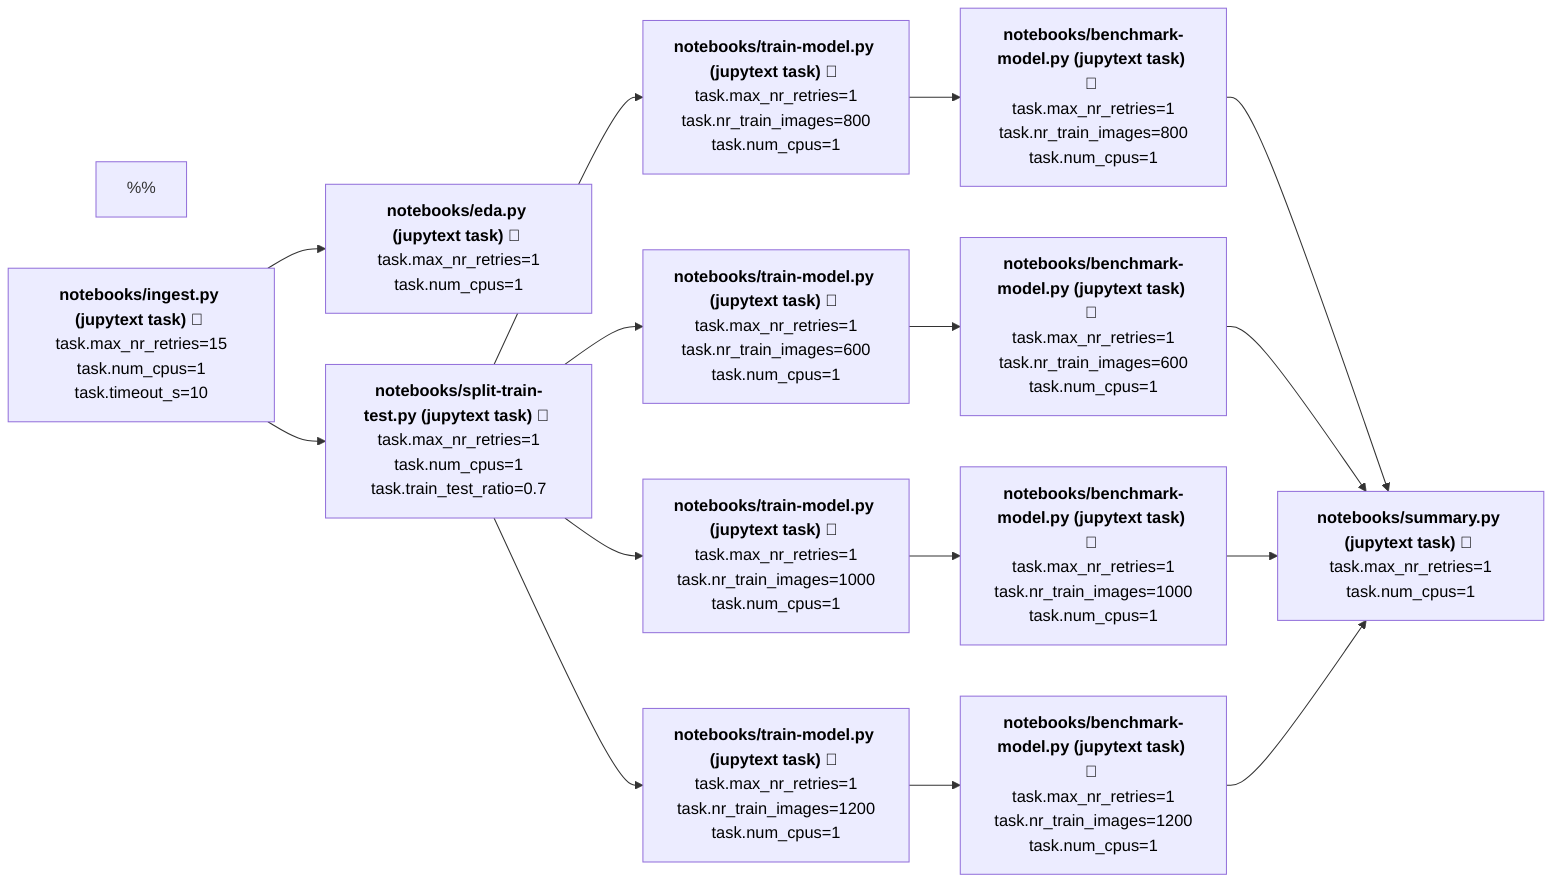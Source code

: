 graph LR
    %% Mermaid input file for drawing task dependencies 
    %% See https://mermaid-js.github.io/mermaid
    %%
    TASK_SPAN_ID_0xbafac74ab2128d9f["<a href='https://matiasdahl.github.io/dev-mnist-digits-demo-pipeline/#/experiments/ingest/runs/0x6cb15e6b11e763c6' style='text-decoration: none; color: black;'><b>notebooks/ingest.py (jupytext task) 🔗</b> <br />task.max_nr_retries=15<br />task.num_cpus=1<br />task.timeout_s=10</a>"]
    TASK_SPAN_ID_0x264267d015c04565["<a href='https://matiasdahl.github.io/dev-mnist-digits-demo-pipeline/#/experiments/eda/runs/0x6be78a7fd1a8b797' style='text-decoration: none; color: black;'><b>notebooks/eda.py (jupytext task) 🔗</b> <br />task.max_nr_retries=1<br />task.num_cpus=1</a>"]
    TASK_SPAN_ID_0x04b50758a9302e61["<a href='https://matiasdahl.github.io/dev-mnist-digits-demo-pipeline/#/experiments/split-train-test/runs/0x1cbdb582bb2416bf' style='text-decoration: none; color: black;'><b>notebooks/split-train-test.py (jupytext task) 🔗</b> <br />task.max_nr_retries=1<br />task.num_cpus=1<br />task.train_test_ratio=0.7</a>"]
    TASK_SPAN_ID_0xc63e3422b6d53b1f["<a href='https://matiasdahl.github.io/dev-mnist-digits-demo-pipeline/#/experiments/train-model/runs/0xaaa633e4b986d99f' style='text-decoration: none; color: black;'><b>notebooks/train-model.py (jupytext task) 🔗</b> <br />task.max_nr_retries=1<br />task.nr_train_images=600<br />task.num_cpus=1</a>"]
    TASK_SPAN_ID_0xf1c884ef344d35de["<a href='https://matiasdahl.github.io/dev-mnist-digits-demo-pipeline/#/experiments/train-model/runs/0xf8f9848e7cb6e31f' style='text-decoration: none; color: black;'><b>notebooks/train-model.py (jupytext task) 🔗</b> <br />task.max_nr_retries=1<br />task.nr_train_images=1000<br />task.num_cpus=1</a>"]
    TASK_SPAN_ID_0xabd67c04927901ac["<a href='https://matiasdahl.github.io/dev-mnist-digits-demo-pipeline/#/experiments/train-model/runs/0xaaa54c5636de1f55' style='text-decoration: none; color: black;'><b>notebooks/train-model.py (jupytext task) 🔗</b> <br />task.max_nr_retries=1<br />task.nr_train_images=800<br />task.num_cpus=1</a>"]
    TASK_SPAN_ID_0x4124c89d64ee03c2["<a href='https://matiasdahl.github.io/dev-mnist-digits-demo-pipeline/#/experiments/train-model/runs/0x56f86939153308dc' style='text-decoration: none; color: black;'><b>notebooks/train-model.py (jupytext task) 🔗</b> <br />task.max_nr_retries=1<br />task.nr_train_images=1200<br />task.num_cpus=1</a>"]
    TASK_SPAN_ID_0x60240ca3a0b01f69["<a href='https://matiasdahl.github.io/dev-mnist-digits-demo-pipeline/#/experiments/benchmark-model/runs/0xa0fbeac678c96bb9' style='text-decoration: none; color: black;'><b>notebooks/benchmark-model.py (jupytext task) 🔗</b> <br />task.max_nr_retries=1<br />task.nr_train_images=600<br />task.num_cpus=1</a>"]
    TASK_SPAN_ID_0xfcdcd8bd5cee7ae6["<a href='https://matiasdahl.github.io/dev-mnist-digits-demo-pipeline/#/experiments/benchmark-model/runs/0xb1af37b5989864eb' style='text-decoration: none; color: black;'><b>notebooks/benchmark-model.py (jupytext task) 🔗</b> <br />task.max_nr_retries=1<br />task.nr_train_images=1000<br />task.num_cpus=1</a>"]
    TASK_SPAN_ID_0x98b9112a9db605dd["<a href='https://matiasdahl.github.io/dev-mnist-digits-demo-pipeline/#/experiments/benchmark-model/runs/0x544ce758da5717fe' style='text-decoration: none; color: black;'><b>notebooks/benchmark-model.py (jupytext task) 🔗</b> <br />task.max_nr_retries=1<br />task.nr_train_images=800<br />task.num_cpus=1</a>"]
    TASK_SPAN_ID_0x12ebb980dfdf077f["<a href='https://matiasdahl.github.io/dev-mnist-digits-demo-pipeline/#/experiments/benchmark-model/runs/0xf07e282c3a396786' style='text-decoration: none; color: black;'><b>notebooks/benchmark-model.py (jupytext task) 🔗</b> <br />task.max_nr_retries=1<br />task.nr_train_images=1200<br />task.num_cpus=1</a>"]
    TASK_SPAN_ID_0x1dc157e44effc685["<a href='https://matiasdahl.github.io/dev-mnist-digits-demo-pipeline/#/experiments/summary/runs/0x9503f5fc6ea6b705' style='text-decoration: none; color: black;'><b>notebooks/summary.py (jupytext task) 🔗</b> <br />task.max_nr_retries=1<br />task.num_cpus=1</a>"]
    TASK_SPAN_ID_0x04b50758a9302e61 --> TASK_SPAN_ID_0xabd67c04927901ac
    TASK_SPAN_ID_0xabd67c04927901ac --> TASK_SPAN_ID_0x98b9112a9db605dd
    TASK_SPAN_ID_0xbafac74ab2128d9f --> TASK_SPAN_ID_0x04b50758a9302e61
    TASK_SPAN_ID_0x98b9112a9db605dd --> TASK_SPAN_ID_0x1dc157e44effc685
    TASK_SPAN_ID_0x60240ca3a0b01f69 --> TASK_SPAN_ID_0x1dc157e44effc685
    TASK_SPAN_ID_0xf1c884ef344d35de --> TASK_SPAN_ID_0xfcdcd8bd5cee7ae6
    TASK_SPAN_ID_0x04b50758a9302e61 --> TASK_SPAN_ID_0xf1c884ef344d35de
    TASK_SPAN_ID_0x04b50758a9302e61 --> TASK_SPAN_ID_0xc63e3422b6d53b1f
    TASK_SPAN_ID_0xfcdcd8bd5cee7ae6 --> TASK_SPAN_ID_0x1dc157e44effc685
    TASK_SPAN_ID_0xbafac74ab2128d9f --> TASK_SPAN_ID_0x264267d015c04565
    TASK_SPAN_ID_0x04b50758a9302e61 --> TASK_SPAN_ID_0x4124c89d64ee03c2
    TASK_SPAN_ID_0xc63e3422b6d53b1f --> TASK_SPAN_ID_0x60240ca3a0b01f69
    TASK_SPAN_ID_0x12ebb980dfdf077f --> TASK_SPAN_ID_0x1dc157e44effc685
    TASK_SPAN_ID_0x4124c89d64ee03c2 --> TASK_SPAN_ID_0x12ebb980dfdf077f